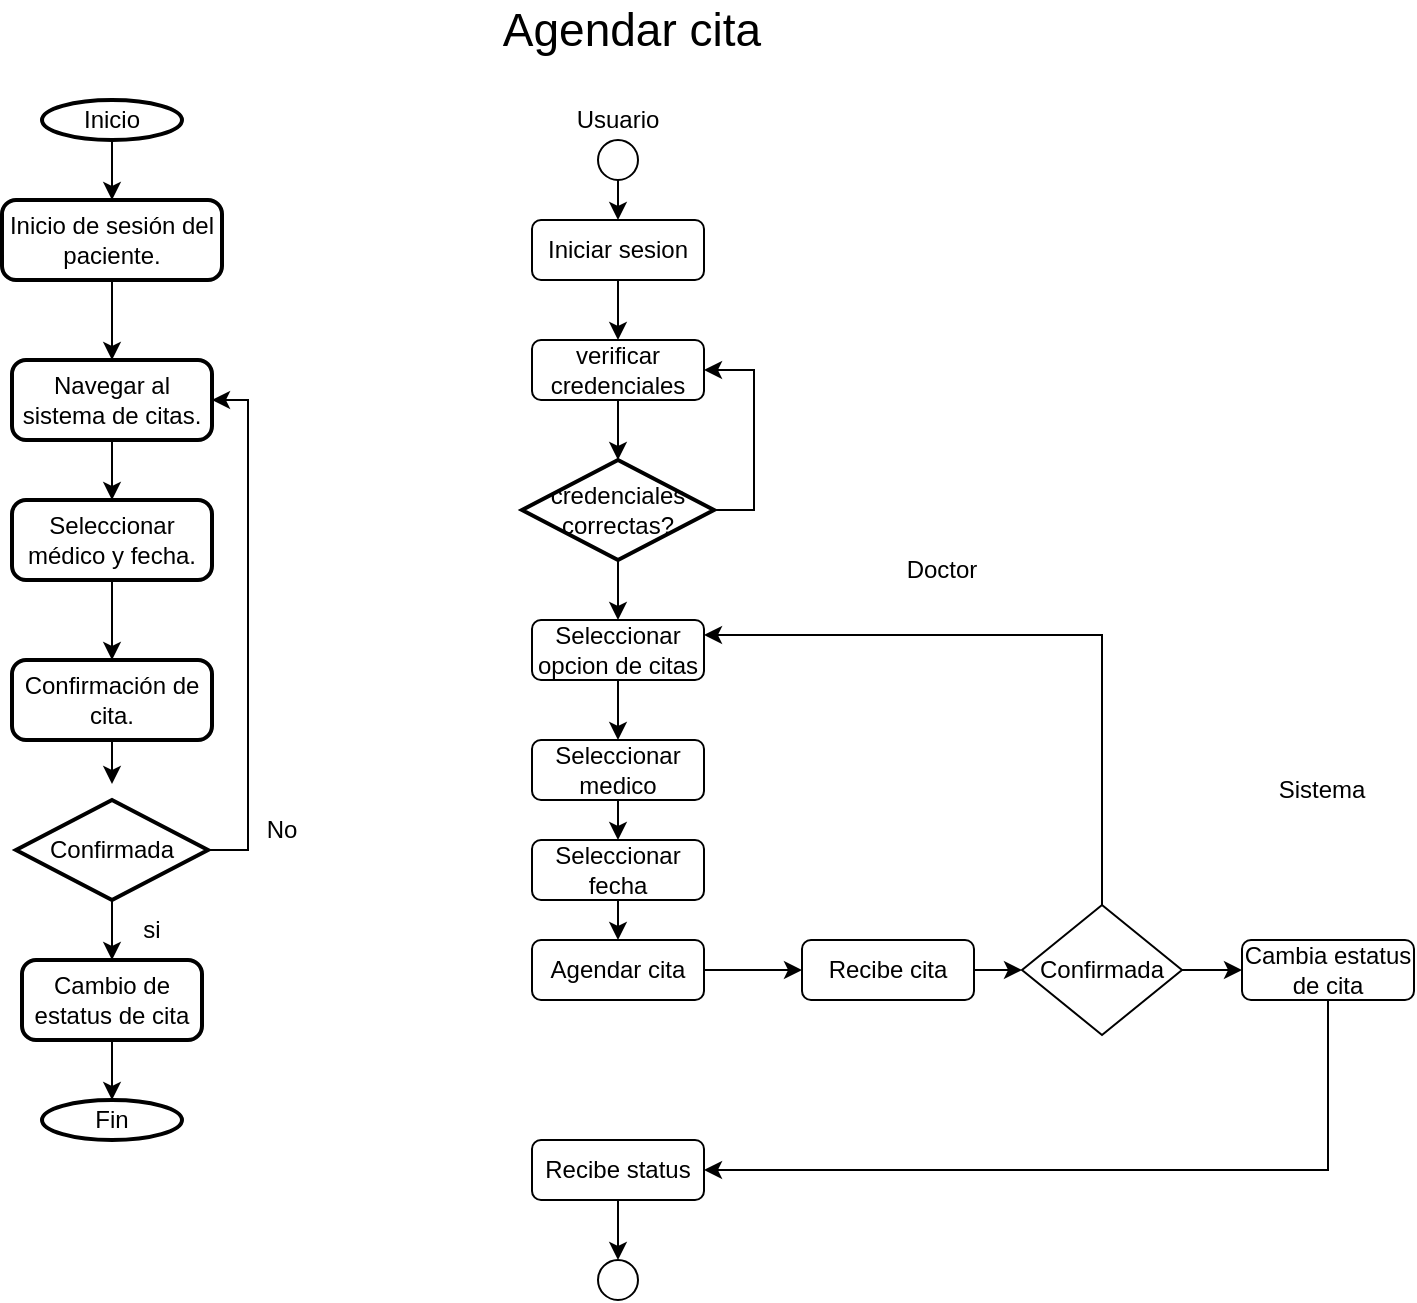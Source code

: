 <mxfile version="24.7.16">
  <diagram name="Página-1" id="V4BXFeCtd6GjRzAJDH_8">
    <mxGraphModel dx="926" dy="493" grid="1" gridSize="10" guides="1" tooltips="1" connect="1" arrows="1" fold="1" page="1" pageScale="1" pageWidth="827" pageHeight="1169" math="0" shadow="0">
      <root>
        <mxCell id="0" />
        <mxCell id="1" parent="0" />
        <mxCell id="3zMYQEavqULO8Xub2EQt-9" style="edgeStyle=orthogonalEdgeStyle;rounded=0;orthogonalLoop=1;jettySize=auto;html=1;exitX=0.5;exitY=1;exitDx=0;exitDy=0;exitPerimeter=0;entryX=0.5;entryY=0;entryDx=0;entryDy=0;" edge="1" parent="1" source="3zMYQEavqULO8Xub2EQt-2" target="3zMYQEavqULO8Xub2EQt-3">
          <mxGeometry relative="1" as="geometry" />
        </mxCell>
        <mxCell id="3zMYQEavqULO8Xub2EQt-2" value="Inicio" style="strokeWidth=2;html=1;shape=mxgraph.flowchart.start_1;whiteSpace=wrap;" vertex="1" parent="1">
          <mxGeometry x="100" y="50" width="70" height="20" as="geometry" />
        </mxCell>
        <mxCell id="3zMYQEavqULO8Xub2EQt-10" style="edgeStyle=orthogonalEdgeStyle;rounded=0;orthogonalLoop=1;jettySize=auto;html=1;exitX=0.5;exitY=1;exitDx=0;exitDy=0;entryX=0.5;entryY=0;entryDx=0;entryDy=0;" edge="1" parent="1" source="3zMYQEavqULO8Xub2EQt-3" target="3zMYQEavqULO8Xub2EQt-4">
          <mxGeometry relative="1" as="geometry" />
        </mxCell>
        <mxCell id="3zMYQEavqULO8Xub2EQt-3" value="Inicio de sesión del paciente." style="rounded=1;whiteSpace=wrap;html=1;absoluteArcSize=1;arcSize=14;strokeWidth=2;" vertex="1" parent="1">
          <mxGeometry x="80" y="100" width="110" height="40" as="geometry" />
        </mxCell>
        <mxCell id="3zMYQEavqULO8Xub2EQt-11" style="edgeStyle=orthogonalEdgeStyle;rounded=0;orthogonalLoop=1;jettySize=auto;html=1;exitX=0.5;exitY=1;exitDx=0;exitDy=0;entryX=0.5;entryY=0;entryDx=0;entryDy=0;" edge="1" parent="1" source="3zMYQEavqULO8Xub2EQt-4" target="3zMYQEavqULO8Xub2EQt-5">
          <mxGeometry relative="1" as="geometry" />
        </mxCell>
        <mxCell id="3zMYQEavqULO8Xub2EQt-4" value="Navegar al sistema de citas." style="rounded=1;whiteSpace=wrap;html=1;absoluteArcSize=1;arcSize=14;strokeWidth=2;" vertex="1" parent="1">
          <mxGeometry x="85" y="180" width="100" height="40" as="geometry" />
        </mxCell>
        <mxCell id="3zMYQEavqULO8Xub2EQt-12" style="edgeStyle=orthogonalEdgeStyle;rounded=0;orthogonalLoop=1;jettySize=auto;html=1;exitX=0.5;exitY=1;exitDx=0;exitDy=0;entryX=0.5;entryY=0;entryDx=0;entryDy=0;" edge="1" parent="1" source="3zMYQEavqULO8Xub2EQt-5" target="3zMYQEavqULO8Xub2EQt-6">
          <mxGeometry relative="1" as="geometry" />
        </mxCell>
        <mxCell id="3zMYQEavqULO8Xub2EQt-5" value="Seleccionar médico y fecha." style="rounded=1;whiteSpace=wrap;html=1;absoluteArcSize=1;arcSize=14;strokeWidth=2;" vertex="1" parent="1">
          <mxGeometry x="85" y="250" width="100" height="40" as="geometry" />
        </mxCell>
        <mxCell id="3zMYQEavqULO8Xub2EQt-6" value="Confirmación de cita." style="rounded=1;whiteSpace=wrap;html=1;absoluteArcSize=1;arcSize=14;strokeWidth=2;" vertex="1" parent="1">
          <mxGeometry x="85" y="330" width="100" height="40" as="geometry" />
        </mxCell>
        <mxCell id="3zMYQEavqULO8Xub2EQt-7" value="Cambio de estatus de cita" style="rounded=1;whiteSpace=wrap;html=1;absoluteArcSize=1;arcSize=14;strokeWidth=2;" vertex="1" parent="1">
          <mxGeometry x="90" y="480" width="90" height="40" as="geometry" />
        </mxCell>
        <mxCell id="3zMYQEavqULO8Xub2EQt-14" value="Fin" style="strokeWidth=2;html=1;shape=mxgraph.flowchart.start_1;whiteSpace=wrap;" vertex="1" parent="1">
          <mxGeometry x="100" y="550" width="70" height="20" as="geometry" />
        </mxCell>
        <mxCell id="3zMYQEavqULO8Xub2EQt-16" style="edgeStyle=orthogonalEdgeStyle;rounded=0;orthogonalLoop=1;jettySize=auto;html=1;exitX=0.5;exitY=1;exitDx=0;exitDy=0;entryX=0.5;entryY=0;entryDx=0;entryDy=0;entryPerimeter=0;" edge="1" parent="1" source="3zMYQEavqULO8Xub2EQt-7" target="3zMYQEavqULO8Xub2EQt-14">
          <mxGeometry relative="1" as="geometry" />
        </mxCell>
        <mxCell id="3zMYQEavqULO8Xub2EQt-19" style="edgeStyle=orthogonalEdgeStyle;rounded=0;orthogonalLoop=1;jettySize=auto;html=1;exitX=0.5;exitY=1;exitDx=0;exitDy=0;exitPerimeter=0;entryX=0.5;entryY=0;entryDx=0;entryDy=0;" edge="1" parent="1" source="3zMYQEavqULO8Xub2EQt-17" target="3zMYQEavqULO8Xub2EQt-7">
          <mxGeometry relative="1" as="geometry" />
        </mxCell>
        <mxCell id="3zMYQEavqULO8Xub2EQt-20" style="edgeStyle=orthogonalEdgeStyle;rounded=0;orthogonalLoop=1;jettySize=auto;html=1;exitX=1;exitY=0.5;exitDx=0;exitDy=0;exitPerimeter=0;entryX=1;entryY=0.5;entryDx=0;entryDy=0;" edge="1" parent="1" source="3zMYQEavqULO8Xub2EQt-17" target="3zMYQEavqULO8Xub2EQt-4">
          <mxGeometry relative="1" as="geometry" />
        </mxCell>
        <mxCell id="3zMYQEavqULO8Xub2EQt-17" value="Confirmada" style="strokeWidth=2;html=1;shape=mxgraph.flowchart.decision;whiteSpace=wrap;" vertex="1" parent="1">
          <mxGeometry x="87" y="400" width="96" height="50" as="geometry" />
        </mxCell>
        <mxCell id="3zMYQEavqULO8Xub2EQt-18" style="edgeStyle=orthogonalEdgeStyle;rounded=0;orthogonalLoop=1;jettySize=auto;html=1;exitX=0.5;exitY=1;exitDx=0;exitDy=0;entryX=0.5;entryY=-0.16;entryDx=0;entryDy=0;entryPerimeter=0;" edge="1" parent="1" source="3zMYQEavqULO8Xub2EQt-6" target="3zMYQEavqULO8Xub2EQt-17">
          <mxGeometry relative="1" as="geometry" />
        </mxCell>
        <mxCell id="3zMYQEavqULO8Xub2EQt-21" value="si&lt;span style=&quot;color: rgba(0, 0, 0, 0); font-family: monospace; font-size: 0px; text-align: start; text-wrap: nowrap;&quot;&gt;%3CmxGraphModel%3E%3Croot%3E%3CmxCell%20id%3D%220%22%2F%3E%3CmxCell%20id%3D%221%22%20parent%3D%220%22%2F%3E%3CmxCell%20id%3D%222%22%20value%3D%22Inicio%22%20style%3D%22strokeWidth%3D2%3Bhtml%3D1%3Bshape%3Dmxgraph.flowchart.start_1%3BwhiteSpace%3Dwrap%3B%22%20vertex%3D%221%22%20parent%3D%221%22%3E%3CmxGeometry%20x%3D%22160%22%20y%3D%2250%22%20width%3D%2270%22%20height%3D%2220%22%20as%3D%22geometry%22%2F%3E%3C%2FmxCell%3E%3C%2Froot%3E%3C%2FmxGraphModel%3E&lt;/span&gt;" style="text;html=1;align=center;verticalAlign=middle;whiteSpace=wrap;rounded=0;" vertex="1" parent="1">
          <mxGeometry x="125" y="450" width="60" height="30" as="geometry" />
        </mxCell>
        <mxCell id="3zMYQEavqULO8Xub2EQt-22" value="No" style="text;html=1;align=center;verticalAlign=middle;whiteSpace=wrap;rounded=0;" vertex="1" parent="1">
          <mxGeometry x="190" y="400" width="60" height="30" as="geometry" />
        </mxCell>
        <mxCell id="3zMYQEavqULO8Xub2EQt-23" value="&lt;font style=&quot;font-size: 23px;&quot;&gt;Agendar cita&lt;/font&gt;" style="text;html=1;align=center;verticalAlign=middle;whiteSpace=wrap;rounded=0;" vertex="1" parent="1">
          <mxGeometry x="320" width="150" height="30" as="geometry" />
        </mxCell>
        <mxCell id="3zMYQEavqULO8Xub2EQt-33" style="edgeStyle=orthogonalEdgeStyle;rounded=0;orthogonalLoop=1;jettySize=auto;html=1;exitX=0.5;exitY=1;exitDx=0;exitDy=0;entryX=0.5;entryY=0;entryDx=0;entryDy=0;" edge="1" parent="1" source="3zMYQEavqULO8Xub2EQt-28" target="3zMYQEavqULO8Xub2EQt-30">
          <mxGeometry relative="1" as="geometry" />
        </mxCell>
        <mxCell id="3zMYQEavqULO8Xub2EQt-28" value="" style="ellipse;whiteSpace=wrap;html=1;aspect=fixed;" vertex="1" parent="1">
          <mxGeometry x="378" y="70" width="20" height="20" as="geometry" />
        </mxCell>
        <mxCell id="3zMYQEavqULO8Xub2EQt-29" value="" style="ellipse;whiteSpace=wrap;html=1;aspect=fixed;" vertex="1" parent="1">
          <mxGeometry x="378" y="630" width="20" height="20" as="geometry" />
        </mxCell>
        <mxCell id="3zMYQEavqULO8Xub2EQt-34" style="edgeStyle=orthogonalEdgeStyle;rounded=0;orthogonalLoop=1;jettySize=auto;html=1;exitX=0.5;exitY=1;exitDx=0;exitDy=0;entryX=0.5;entryY=0;entryDx=0;entryDy=0;" edge="1" parent="1" source="3zMYQEavqULO8Xub2EQt-30" target="3zMYQEavqULO8Xub2EQt-31">
          <mxGeometry relative="1" as="geometry" />
        </mxCell>
        <mxCell id="3zMYQEavqULO8Xub2EQt-30" value="Iniciar sesion" style="rounded=1;whiteSpace=wrap;html=1;" vertex="1" parent="1">
          <mxGeometry x="345" y="110" width="86" height="30" as="geometry" />
        </mxCell>
        <mxCell id="3zMYQEavqULO8Xub2EQt-35" style="edgeStyle=orthogonalEdgeStyle;rounded=0;orthogonalLoop=1;jettySize=auto;html=1;exitX=0.5;exitY=1;exitDx=0;exitDy=0;" edge="1" parent="1" source="3zMYQEavqULO8Xub2EQt-31" target="3zMYQEavqULO8Xub2EQt-32">
          <mxGeometry relative="1" as="geometry" />
        </mxCell>
        <mxCell id="3zMYQEavqULO8Xub2EQt-31" value="verificar credenciales" style="rounded=1;whiteSpace=wrap;html=1;" vertex="1" parent="1">
          <mxGeometry x="345" y="170" width="86" height="30" as="geometry" />
        </mxCell>
        <mxCell id="3zMYQEavqULO8Xub2EQt-37" style="edgeStyle=orthogonalEdgeStyle;rounded=0;orthogonalLoop=1;jettySize=auto;html=1;exitX=0.5;exitY=1;exitDx=0;exitDy=0;exitPerimeter=0;entryX=0.5;entryY=0;entryDx=0;entryDy=0;" edge="1" parent="1" source="3zMYQEavqULO8Xub2EQt-32" target="3zMYQEavqULO8Xub2EQt-36">
          <mxGeometry relative="1" as="geometry" />
        </mxCell>
        <mxCell id="3zMYQEavqULO8Xub2EQt-38" style="edgeStyle=orthogonalEdgeStyle;rounded=0;orthogonalLoop=1;jettySize=auto;html=1;exitX=1;exitY=0.5;exitDx=0;exitDy=0;exitPerimeter=0;entryX=1;entryY=0.5;entryDx=0;entryDy=0;" edge="1" parent="1" source="3zMYQEavqULO8Xub2EQt-32" target="3zMYQEavqULO8Xub2EQt-31">
          <mxGeometry relative="1" as="geometry" />
        </mxCell>
        <mxCell id="3zMYQEavqULO8Xub2EQt-32" value="credenciales correctas?" style="strokeWidth=2;html=1;shape=mxgraph.flowchart.decision;whiteSpace=wrap;" vertex="1" parent="1">
          <mxGeometry x="340" y="230" width="96" height="50" as="geometry" />
        </mxCell>
        <mxCell id="3zMYQEavqULO8Xub2EQt-36" value="Seleccionar opcion de citas" style="rounded=1;whiteSpace=wrap;html=1;" vertex="1" parent="1">
          <mxGeometry x="345" y="310" width="86" height="30" as="geometry" />
        </mxCell>
        <mxCell id="3zMYQEavqULO8Xub2EQt-42" style="edgeStyle=orthogonalEdgeStyle;rounded=0;orthogonalLoop=1;jettySize=auto;html=1;exitX=0.5;exitY=1;exitDx=0;exitDy=0;entryX=0.5;entryY=0;entryDx=0;entryDy=0;" edge="1" parent="1" source="3zMYQEavqULO8Xub2EQt-39" target="3zMYQEavqULO8Xub2EQt-40">
          <mxGeometry relative="1" as="geometry" />
        </mxCell>
        <mxCell id="3zMYQEavqULO8Xub2EQt-39" value="Seleccionar medico" style="rounded=1;whiteSpace=wrap;html=1;" vertex="1" parent="1">
          <mxGeometry x="345" y="370" width="86" height="30" as="geometry" />
        </mxCell>
        <mxCell id="3zMYQEavqULO8Xub2EQt-45" style="edgeStyle=orthogonalEdgeStyle;rounded=0;orthogonalLoop=1;jettySize=auto;html=1;exitX=0.5;exitY=1;exitDx=0;exitDy=0;entryX=0.5;entryY=0;entryDx=0;entryDy=0;" edge="1" parent="1" source="3zMYQEavqULO8Xub2EQt-40" target="3zMYQEavqULO8Xub2EQt-44">
          <mxGeometry relative="1" as="geometry" />
        </mxCell>
        <mxCell id="3zMYQEavqULO8Xub2EQt-40" value="Seleccionar fecha" style="rounded=1;whiteSpace=wrap;html=1;" vertex="1" parent="1">
          <mxGeometry x="345" y="420" width="86" height="30" as="geometry" />
        </mxCell>
        <mxCell id="3zMYQEavqULO8Xub2EQt-41" style="edgeStyle=orthogonalEdgeStyle;rounded=0;orthogonalLoop=1;jettySize=auto;html=1;exitX=0.5;exitY=1;exitDx=0;exitDy=0;" edge="1" parent="1" source="3zMYQEavqULO8Xub2EQt-36" target="3zMYQEavqULO8Xub2EQt-39">
          <mxGeometry relative="1" as="geometry" />
        </mxCell>
        <mxCell id="3zMYQEavqULO8Xub2EQt-43" value="Usuario" style="text;html=1;align=center;verticalAlign=middle;whiteSpace=wrap;rounded=0;" vertex="1" parent="1">
          <mxGeometry x="358" y="45" width="60" height="30" as="geometry" />
        </mxCell>
        <mxCell id="3zMYQEavqULO8Xub2EQt-48" style="edgeStyle=orthogonalEdgeStyle;rounded=0;orthogonalLoop=1;jettySize=auto;html=1;exitX=1;exitY=0.5;exitDx=0;exitDy=0;entryX=0;entryY=0.5;entryDx=0;entryDy=0;" edge="1" parent="1" source="3zMYQEavqULO8Xub2EQt-44" target="3zMYQEavqULO8Xub2EQt-46">
          <mxGeometry relative="1" as="geometry" />
        </mxCell>
        <mxCell id="3zMYQEavqULO8Xub2EQt-44" value="Agendar cita" style="rounded=1;whiteSpace=wrap;html=1;" vertex="1" parent="1">
          <mxGeometry x="345" y="470" width="86" height="30" as="geometry" />
        </mxCell>
        <mxCell id="3zMYQEavqULO8Xub2EQt-50" style="edgeStyle=orthogonalEdgeStyle;rounded=0;orthogonalLoop=1;jettySize=auto;html=1;exitX=1;exitY=0.5;exitDx=0;exitDy=0;entryX=0;entryY=0.5;entryDx=0;entryDy=0;" edge="1" parent="1" source="3zMYQEavqULO8Xub2EQt-46" target="3zMYQEavqULO8Xub2EQt-49">
          <mxGeometry relative="1" as="geometry" />
        </mxCell>
        <mxCell id="3zMYQEavqULO8Xub2EQt-46" value="Recibe cita" style="rounded=1;whiteSpace=wrap;html=1;" vertex="1" parent="1">
          <mxGeometry x="480" y="470" width="86" height="30" as="geometry" />
        </mxCell>
        <mxCell id="3zMYQEavqULO8Xub2EQt-51" style="edgeStyle=orthogonalEdgeStyle;rounded=0;orthogonalLoop=1;jettySize=auto;html=1;exitX=0.5;exitY=0;exitDx=0;exitDy=0;entryX=1;entryY=0.25;entryDx=0;entryDy=0;" edge="1" parent="1" source="3zMYQEavqULO8Xub2EQt-49" target="3zMYQEavqULO8Xub2EQt-36">
          <mxGeometry relative="1" as="geometry" />
        </mxCell>
        <mxCell id="3zMYQEavqULO8Xub2EQt-54" style="edgeStyle=orthogonalEdgeStyle;rounded=0;orthogonalLoop=1;jettySize=auto;html=1;exitX=1;exitY=0.5;exitDx=0;exitDy=0;entryX=0;entryY=0.5;entryDx=0;entryDy=0;" edge="1" parent="1" source="3zMYQEavqULO8Xub2EQt-49" target="3zMYQEavqULO8Xub2EQt-53">
          <mxGeometry relative="1" as="geometry" />
        </mxCell>
        <mxCell id="3zMYQEavqULO8Xub2EQt-49" value="Confirmada" style="rhombus;whiteSpace=wrap;html=1;" vertex="1" parent="1">
          <mxGeometry x="590" y="452.5" width="80" height="65" as="geometry" />
        </mxCell>
        <mxCell id="3zMYQEavqULO8Xub2EQt-52" value="Doctor" style="text;html=1;align=center;verticalAlign=middle;whiteSpace=wrap;rounded=0;" vertex="1" parent="1">
          <mxGeometry x="520" y="270" width="60" height="30" as="geometry" />
        </mxCell>
        <mxCell id="3zMYQEavqULO8Xub2EQt-57" style="edgeStyle=orthogonalEdgeStyle;rounded=0;orthogonalLoop=1;jettySize=auto;html=1;exitX=0.5;exitY=1;exitDx=0;exitDy=0;entryX=1;entryY=0.5;entryDx=0;entryDy=0;" edge="1" parent="1" source="3zMYQEavqULO8Xub2EQt-53" target="3zMYQEavqULO8Xub2EQt-56">
          <mxGeometry relative="1" as="geometry" />
        </mxCell>
        <mxCell id="3zMYQEavqULO8Xub2EQt-53" value="Cambia estatus de cita" style="rounded=1;whiteSpace=wrap;html=1;" vertex="1" parent="1">
          <mxGeometry x="700" y="470" width="86" height="30" as="geometry" />
        </mxCell>
        <mxCell id="3zMYQEavqULO8Xub2EQt-55" value="Sistema" style="text;html=1;align=center;verticalAlign=middle;whiteSpace=wrap;rounded=0;" vertex="1" parent="1">
          <mxGeometry x="710" y="380" width="60" height="30" as="geometry" />
        </mxCell>
        <mxCell id="3zMYQEavqULO8Xub2EQt-59" style="edgeStyle=orthogonalEdgeStyle;rounded=0;orthogonalLoop=1;jettySize=auto;html=1;exitX=0.5;exitY=1;exitDx=0;exitDy=0;entryX=0.5;entryY=0;entryDx=0;entryDy=0;" edge="1" parent="1" source="3zMYQEavqULO8Xub2EQt-56" target="3zMYQEavqULO8Xub2EQt-29">
          <mxGeometry relative="1" as="geometry" />
        </mxCell>
        <mxCell id="3zMYQEavqULO8Xub2EQt-56" value="Recibe status" style="rounded=1;whiteSpace=wrap;html=1;" vertex="1" parent="1">
          <mxGeometry x="345" y="570" width="86" height="30" as="geometry" />
        </mxCell>
      </root>
    </mxGraphModel>
  </diagram>
</mxfile>
